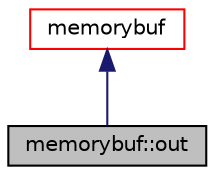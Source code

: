 digraph "memorybuf::out"
{
  bgcolor="transparent";
  edge [fontname="Helvetica",fontsize="10",labelfontname="Helvetica",labelfontsize="10"];
  node [fontname="Helvetica",fontsize="10",shape=record];
  Node1 [label="memorybuf::out",height=0.2,width=0.4,color="black", fillcolor="grey75", style="filled" fontcolor="black"];
  Node2 -> Node1 [dir="back",color="midnightblue",fontsize="10",style="solid",fontname="Helvetica"];
  Node2 [label="memorybuf",height=0.2,width=0.4,color="red",URL="$classFoam_1_1memorybuf.html",tooltip="A streambuf for memory. "];
}
